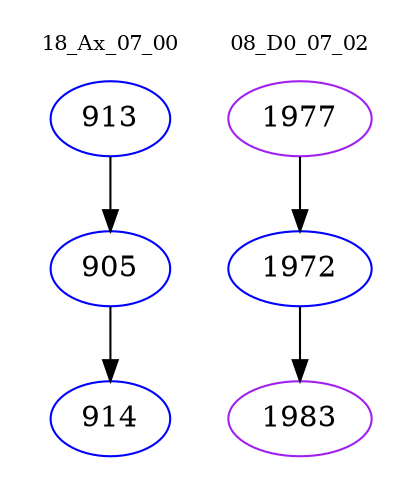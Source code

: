 digraph{
subgraph cluster_0 {
color = white
label = "18_Ax_07_00";
fontsize=10;
T0_913 [label="913", color="blue"]
T0_913 -> T0_905 [color="black"]
T0_905 [label="905", color="blue"]
T0_905 -> T0_914 [color="black"]
T0_914 [label="914", color="blue"]
}
subgraph cluster_1 {
color = white
label = "08_D0_07_02";
fontsize=10;
T1_1977 [label="1977", color="purple"]
T1_1977 -> T1_1972 [color="black"]
T1_1972 [label="1972", color="blue"]
T1_1972 -> T1_1983 [color="black"]
T1_1983 [label="1983", color="purple"]
}
}
